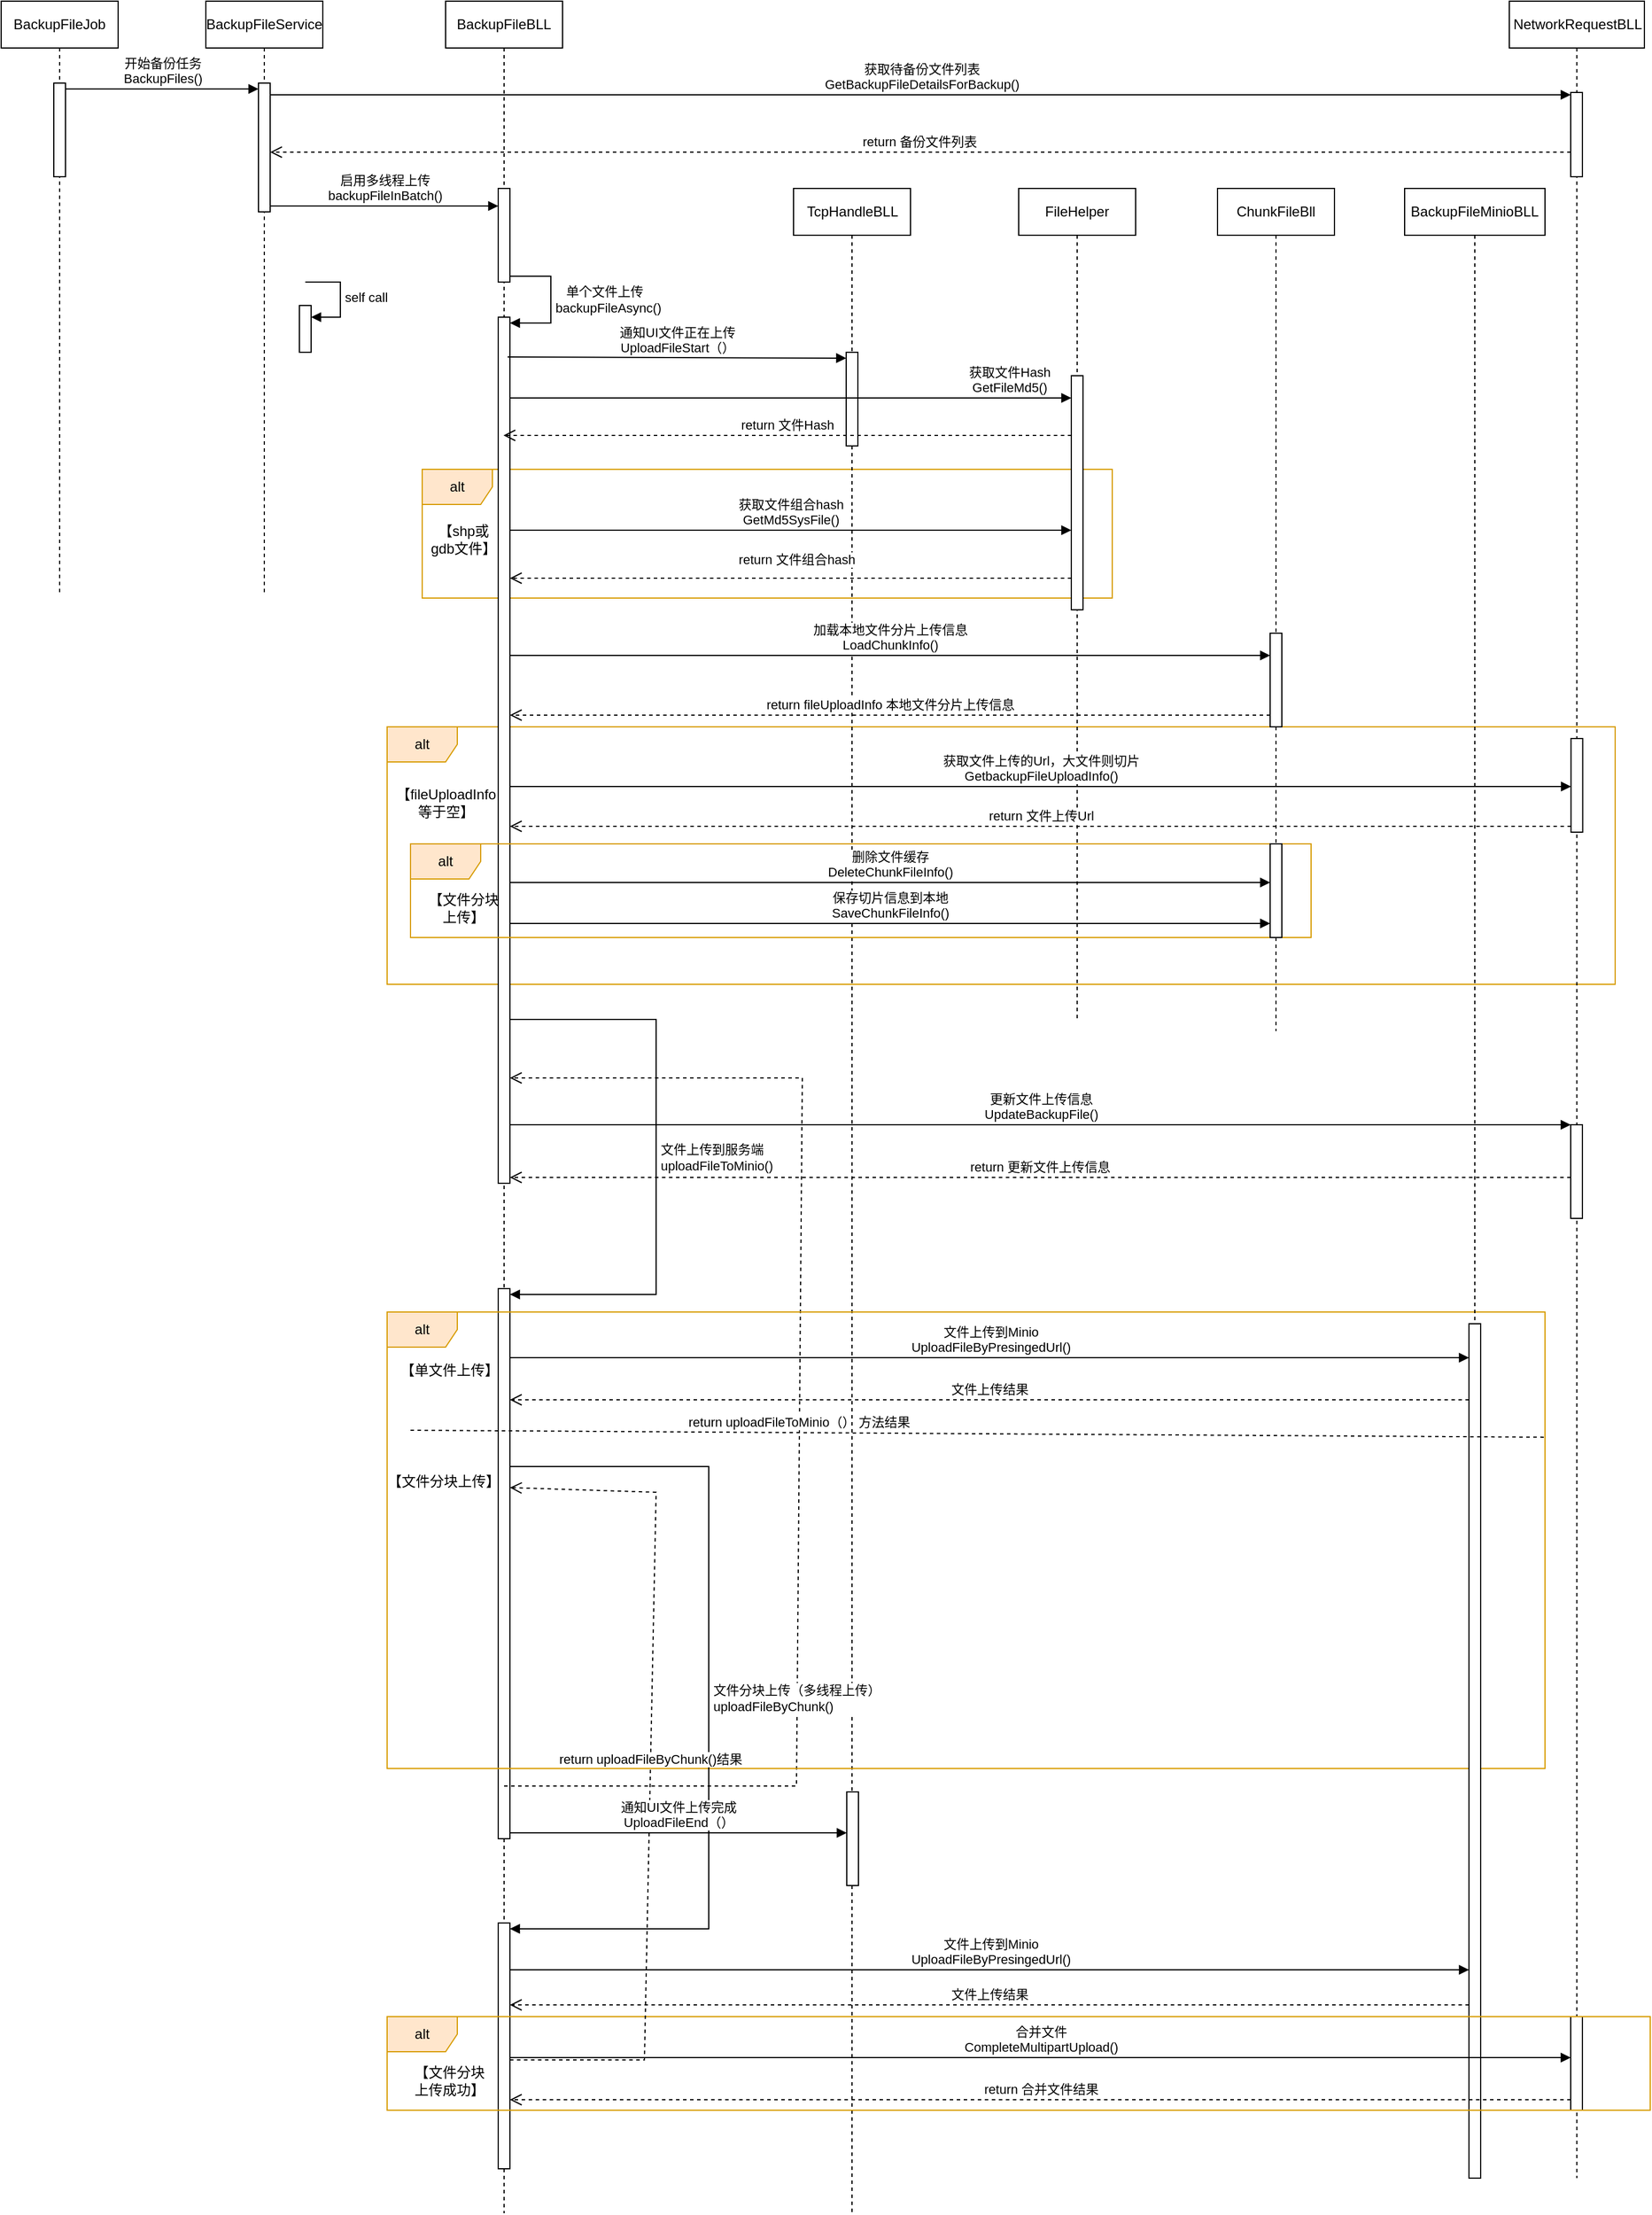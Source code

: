 <mxfile version="22.1.4" type="github">
  <diagram name="Page-1" id="9361dd3d-8414-5efd-6122-117bd74ce7a7">
    <mxGraphModel dx="1834" dy="746" grid="1" gridSize="10" guides="1" tooltips="1" connect="1" arrows="1" fold="1" page="0" pageScale="1.5" pageWidth="826" pageHeight="1169" background="none" math="0" shadow="0">
      <root>
        <mxCell id="0" />
        <mxCell id="1" parent="0" />
        <mxCell id="oIaSWCsyc41wVR5_9SYv-131" value="alt" style="shape=umlFrame;whiteSpace=wrap;html=1;pointerEvents=0;fillColor=#ffe6cc;strokeColor=#d79b00;" vertex="1" parent="1">
          <mxGeometry x="220" y="940" width="1050" height="220" as="geometry" />
        </mxCell>
        <mxCell id="oIaSWCsyc41wVR5_9SYv-118" value="alt" style="shape=umlFrame;whiteSpace=wrap;html=1;pointerEvents=0;fillColor=#ffe6cc;strokeColor=#d79b00;" vertex="1" parent="1">
          <mxGeometry x="250" y="720" width="590" height="110" as="geometry" />
        </mxCell>
        <mxCell id="oIaSWCsyc41wVR5_9SYv-89" value="BackupFileJob" style="shape=umlLifeline;perimeter=lifelinePerimeter;whiteSpace=wrap;html=1;container=1;dropTarget=0;collapsible=0;recursiveResize=0;outlineConnect=0;portConstraint=eastwest;newEdgeStyle={&quot;curved&quot;:0,&quot;rounded&quot;:0};" vertex="1" parent="1">
          <mxGeometry x="-110" y="320" width="100" height="505" as="geometry" />
        </mxCell>
        <mxCell id="oIaSWCsyc41wVR5_9SYv-90" value="" style="html=1;points=[[0,0,0,0,5],[0,1,0,0,-5],[1,0,0,0,5],[1,1,0,0,-5]];perimeter=orthogonalPerimeter;outlineConnect=0;targetShapes=umlLifeline;portConstraint=eastwest;newEdgeStyle={&quot;curved&quot;:0,&quot;rounded&quot;:0};" vertex="1" parent="oIaSWCsyc41wVR5_9SYv-89">
          <mxGeometry x="45" y="70" width="10" height="80" as="geometry" />
        </mxCell>
        <mxCell id="oIaSWCsyc41wVR5_9SYv-91" value="BackupFileService" style="shape=umlLifeline;perimeter=lifelinePerimeter;whiteSpace=wrap;html=1;container=1;dropTarget=0;collapsible=0;recursiveResize=0;outlineConnect=0;portConstraint=eastwest;newEdgeStyle={&quot;curved&quot;:0,&quot;rounded&quot;:0};" vertex="1" parent="1">
          <mxGeometry x="65" y="320" width="100" height="505" as="geometry" />
        </mxCell>
        <mxCell id="oIaSWCsyc41wVR5_9SYv-92" value="" style="html=1;points=[[0,0,0,0,5],[0,1,0,0,-5],[1,0,0,0,5],[1,1,0,0,-5]];perimeter=orthogonalPerimeter;outlineConnect=0;targetShapes=umlLifeline;portConstraint=eastwest;newEdgeStyle={&quot;curved&quot;:0,&quot;rounded&quot;:0};" vertex="1" parent="oIaSWCsyc41wVR5_9SYv-91">
          <mxGeometry x="45" y="70" width="10" height="110" as="geometry" />
        </mxCell>
        <mxCell id="oIaSWCsyc41wVR5_9SYv-94" value="开始备份任务&lt;br&gt;BackupFiles()" style="html=1;verticalAlign=bottom;endArrow=block;curved=0;rounded=0;exitX=1;exitY=0;exitDx=0;exitDy=5;exitPerimeter=0;" edge="1" parent="1" source="oIaSWCsyc41wVR5_9SYv-90" target="oIaSWCsyc41wVR5_9SYv-92">
          <mxGeometry x="0.006" width="80" relative="1" as="geometry">
            <mxPoint x="-10" y="390" as="sourcePoint" />
            <mxPoint x="160.5" y="390" as="targetPoint" />
            <mxPoint as="offset" />
          </mxGeometry>
        </mxCell>
        <mxCell id="oIaSWCsyc41wVR5_9SYv-95" value="NetworkRequestBLL" style="shape=umlLifeline;perimeter=lifelinePerimeter;whiteSpace=wrap;html=1;container=1;dropTarget=0;collapsible=0;recursiveResize=0;outlineConnect=0;portConstraint=eastwest;newEdgeStyle={&quot;curved&quot;:0,&quot;rounded&quot;:0};" vertex="1" parent="1">
          <mxGeometry x="1179.5" y="320" width="115.5" height="1860" as="geometry" />
        </mxCell>
        <mxCell id="oIaSWCsyc41wVR5_9SYv-96" value="" style="html=1;points=[[0,0,0,0,5],[0,1,0,0,-5],[1,0,0,0,5],[1,1,0,0,-5]];perimeter=orthogonalPerimeter;outlineConnect=0;targetShapes=umlLifeline;portConstraint=eastwest;newEdgeStyle={&quot;curved&quot;:0,&quot;rounded&quot;:0};" vertex="1" parent="oIaSWCsyc41wVR5_9SYv-95">
          <mxGeometry x="52.5" y="78" width="10" height="72" as="geometry" />
        </mxCell>
        <mxCell id="oIaSWCsyc41wVR5_9SYv-133" value="" style="html=1;points=[[0,0,0,0,5],[0,1,0,0,-5],[1,0,0,0,5],[1,1,0,0,-5]];perimeter=orthogonalPerimeter;outlineConnect=0;targetShapes=umlLifeline;portConstraint=eastwest;newEdgeStyle={&quot;curved&quot;:0,&quot;rounded&quot;:0};" vertex="1" parent="oIaSWCsyc41wVR5_9SYv-95">
          <mxGeometry x="52.75" y="630" width="10" height="80" as="geometry" />
        </mxCell>
        <mxCell id="oIaSWCsyc41wVR5_9SYv-165" value="" style="html=1;points=[[0,0,0,0,5],[0,1,0,0,-5],[1,0,0,0,5],[1,1,0,0,-5]];perimeter=orthogonalPerimeter;outlineConnect=0;targetShapes=umlLifeline;portConstraint=eastwest;newEdgeStyle={&quot;curved&quot;:0,&quot;rounded&quot;:0};" vertex="1" parent="oIaSWCsyc41wVR5_9SYv-95">
          <mxGeometry x="52.5" y="1722" width="10" height="80" as="geometry" />
        </mxCell>
        <mxCell id="oIaSWCsyc41wVR5_9SYv-170" value="" style="html=1;points=[[0,0,0,0,5],[0,1,0,0,-5],[1,0,0,0,5],[1,1,0,0,-5]];perimeter=orthogonalPerimeter;outlineConnect=0;targetShapes=umlLifeline;portConstraint=eastwest;newEdgeStyle={&quot;curved&quot;:0,&quot;rounded&quot;:0};" vertex="1" parent="oIaSWCsyc41wVR5_9SYv-95">
          <mxGeometry x="52.5" y="960" width="10" height="80" as="geometry" />
        </mxCell>
        <mxCell id="oIaSWCsyc41wVR5_9SYv-97" value="获取待备份文件列表&lt;br&gt;GetBackupFileDetailsForBackup()" style="html=1;verticalAlign=bottom;endArrow=block;curved=0;rounded=0;" edge="1" parent="1" target="oIaSWCsyc41wVR5_9SYv-96">
          <mxGeometry x="0.001" width="80" relative="1" as="geometry">
            <mxPoint x="120" y="400" as="sourcePoint" />
            <mxPoint x="200" y="400" as="targetPoint" />
            <mxPoint as="offset" />
          </mxGeometry>
        </mxCell>
        <mxCell id="oIaSWCsyc41wVR5_9SYv-98" value="return 备份文件列表" style="html=1;verticalAlign=bottom;endArrow=open;dashed=1;endSize=8;curved=0;rounded=0;" edge="1" parent="1" source="oIaSWCsyc41wVR5_9SYv-96">
          <mxGeometry x="0.001" relative="1" as="geometry">
            <mxPoint x="775" y="449" as="sourcePoint" />
            <mxPoint x="120" y="449" as="targetPoint" />
            <mxPoint as="offset" />
          </mxGeometry>
        </mxCell>
        <mxCell id="oIaSWCsyc41wVR5_9SYv-99" value="BackupFileBLL" style="shape=umlLifeline;perimeter=lifelinePerimeter;whiteSpace=wrap;html=1;container=1;dropTarget=0;collapsible=0;recursiveResize=0;outlineConnect=0;portConstraint=eastwest;newEdgeStyle={&quot;curved&quot;:0,&quot;rounded&quot;:0};" vertex="1" parent="1">
          <mxGeometry x="270" y="320" width="100" height="1890" as="geometry" />
        </mxCell>
        <mxCell id="oIaSWCsyc41wVR5_9SYv-100" value="" style="html=1;points=[[0,0,0,0,5],[0,1,0,0,-5],[1,0,0,0,5],[1,1,0,0,-5]];perimeter=orthogonalPerimeter;outlineConnect=0;targetShapes=umlLifeline;portConstraint=eastwest;newEdgeStyle={&quot;curved&quot;:0,&quot;rounded&quot;:0};" vertex="1" parent="oIaSWCsyc41wVR5_9SYv-99">
          <mxGeometry x="45" y="160" width="10" height="80" as="geometry" />
        </mxCell>
        <mxCell id="oIaSWCsyc41wVR5_9SYv-107" value="" style="html=1;points=[[0,0,0,0,5],[0,1,0,0,-5],[1,0,0,0,5],[1,1,0,0,-5]];perimeter=orthogonalPerimeter;outlineConnect=0;targetShapes=umlLifeline;portConstraint=eastwest;newEdgeStyle={&quot;curved&quot;:0,&quot;rounded&quot;:0};" vertex="1" parent="oIaSWCsyc41wVR5_9SYv-99">
          <mxGeometry x="45" y="270" width="10" height="740" as="geometry" />
        </mxCell>
        <mxCell id="oIaSWCsyc41wVR5_9SYv-106" value="&amp;nbsp; &amp;nbsp;单个文件上传&lt;br&gt;backupFileAsync()" style="html=1;align=left;spacingLeft=2;endArrow=block;rounded=0;edgeStyle=orthogonalEdgeStyle;curved=0;rounded=0;exitX=1;exitY=1;exitDx=0;exitDy=-5;exitPerimeter=0;entryX=1;entryY=0;entryDx=0;entryDy=5;entryPerimeter=0;" edge="1" target="oIaSWCsyc41wVR5_9SYv-107" parent="oIaSWCsyc41wVR5_9SYv-99" source="oIaSWCsyc41wVR5_9SYv-100">
          <mxGeometry relative="1" as="geometry">
            <mxPoint x="67.28" y="220" as="sourcePoint" />
            <Array as="points">
              <mxPoint x="90" y="235" />
              <mxPoint x="90" y="275" />
            </Array>
            <mxPoint x="72.28" y="250" as="targetPoint" />
            <mxPoint as="offset" />
          </mxGeometry>
        </mxCell>
        <mxCell id="oIaSWCsyc41wVR5_9SYv-143" value="" style="html=1;points=[[0,0,0,0,5],[0,1,0,0,-5],[1,0,0,0,5],[1,1,0,0,-5]];perimeter=orthogonalPerimeter;outlineConnect=0;targetShapes=umlLifeline;portConstraint=eastwest;newEdgeStyle={&quot;curved&quot;:0,&quot;rounded&quot;:0};" vertex="1" parent="oIaSWCsyc41wVR5_9SYv-99">
          <mxGeometry x="45" y="1100" width="10" height="470" as="geometry" />
        </mxCell>
        <mxCell id="oIaSWCsyc41wVR5_9SYv-145" value="文件上传到服务端&lt;br&gt;uploadFileToMinio()" style="html=1;align=left;spacingLeft=2;endArrow=block;rounded=0;edgeStyle=orthogonalEdgeStyle;curved=0;rounded=0;entryX=1;entryY=0;entryDx=0;entryDy=5;entryPerimeter=0;" edge="1" target="oIaSWCsyc41wVR5_9SYv-143" parent="oIaSWCsyc41wVR5_9SYv-99" source="oIaSWCsyc41wVR5_9SYv-107">
          <mxGeometry x="0.002" relative="1" as="geometry">
            <mxPoint x="150" y="880" as="sourcePoint" />
            <Array as="points">
              <mxPoint x="180" y="870" />
              <mxPoint x="180" y="1105" />
            </Array>
            <mxPoint x="160" y="1000" as="targetPoint" />
            <mxPoint as="offset" />
          </mxGeometry>
        </mxCell>
        <mxCell id="oIaSWCsyc41wVR5_9SYv-155" value="" style="html=1;points=[[0,0,0,0,5],[0,1,0,0,-5],[1,0,0,0,5],[1,1,0,0,-5]];perimeter=orthogonalPerimeter;outlineConnect=0;targetShapes=umlLifeline;portConstraint=eastwest;newEdgeStyle={&quot;curved&quot;:0,&quot;rounded&quot;:0};" vertex="1" parent="oIaSWCsyc41wVR5_9SYv-99">
          <mxGeometry x="45" y="1642" width="10" height="210" as="geometry" />
        </mxCell>
        <mxCell id="oIaSWCsyc41wVR5_9SYv-169" value="return&amp;nbsp;uploadFileToMinio（） 方法结果" style="html=1;verticalAlign=bottom;endArrow=open;dashed=1;endSize=8;curved=0;rounded=0;" edge="1" parent="oIaSWCsyc41wVR5_9SYv-99" source="oIaSWCsyc41wVR5_9SYv-99" target="oIaSWCsyc41wVR5_9SYv-107">
          <mxGeometry relative="1" as="geometry">
            <mxPoint x="180" y="1539" as="sourcePoint" />
            <mxPoint x="180" y="1050" as="targetPoint" />
            <Array as="points">
              <mxPoint x="300" y="1525" />
              <mxPoint x="305" y="920" />
            </Array>
            <mxPoint as="offset" />
          </mxGeometry>
        </mxCell>
        <mxCell id="oIaSWCsyc41wVR5_9SYv-101" value="启用多线程上传&lt;br&gt;backupFileInBatch()" style="html=1;verticalAlign=bottom;endArrow=block;curved=0;rounded=0;exitX=1;exitY=1;exitDx=0;exitDy=-5;exitPerimeter=0;" edge="1" parent="1" source="oIaSWCsyc41wVR5_9SYv-92" target="oIaSWCsyc41wVR5_9SYv-100">
          <mxGeometry x="0.005" width="80" relative="1" as="geometry">
            <mxPoint x="120" y="490" as="sourcePoint" />
            <mxPoint x="200" y="490" as="targetPoint" />
            <mxPoint as="offset" />
          </mxGeometry>
        </mxCell>
        <mxCell id="oIaSWCsyc41wVR5_9SYv-103" value="" style="html=1;points=[[0,0,0,0,5],[0,1,0,0,-5],[1,0,0,0,5],[1,1,0,0,-5]];perimeter=orthogonalPerimeter;outlineConnect=0;targetShapes=umlLifeline;portConstraint=eastwest;newEdgeStyle={&quot;curved&quot;:0,&quot;rounded&quot;:0};" vertex="1" parent="1">
          <mxGeometry x="145" y="580" width="10" height="40" as="geometry" />
        </mxCell>
        <mxCell id="oIaSWCsyc41wVR5_9SYv-104" value="self call" style="html=1;align=left;spacingLeft=2;endArrow=block;rounded=0;edgeStyle=orthogonalEdgeStyle;curved=0;rounded=0;" edge="1" target="oIaSWCsyc41wVR5_9SYv-103" parent="1">
          <mxGeometry relative="1" as="geometry">
            <mxPoint x="150" y="560" as="sourcePoint" />
            <Array as="points">
              <mxPoint x="180" y="590" />
            </Array>
          </mxGeometry>
        </mxCell>
        <mxCell id="oIaSWCsyc41wVR5_9SYv-108" value="TcpHandleBLL" style="shape=umlLifeline;perimeter=lifelinePerimeter;whiteSpace=wrap;html=1;container=1;dropTarget=0;collapsible=0;recursiveResize=0;outlineConnect=0;portConstraint=eastwest;newEdgeStyle={&quot;curved&quot;:0,&quot;rounded&quot;:0};" vertex="1" parent="1">
          <mxGeometry x="567.5" y="480" width="100" height="1730" as="geometry" />
        </mxCell>
        <mxCell id="oIaSWCsyc41wVR5_9SYv-109" value="" style="html=1;points=[[0,0,0,0,5],[0,1,0,0,-5],[1,0,0,0,5],[1,1,0,0,-5]];perimeter=orthogonalPerimeter;outlineConnect=0;targetShapes=umlLifeline;portConstraint=eastwest;newEdgeStyle={&quot;curved&quot;:0,&quot;rounded&quot;:0};" vertex="1" parent="oIaSWCsyc41wVR5_9SYv-108">
          <mxGeometry x="45" y="140" width="10" height="80" as="geometry" />
        </mxCell>
        <mxCell id="oIaSWCsyc41wVR5_9SYv-173" value="" style="html=1;points=[[0,0,0,0,5],[0,1,0,0,-5],[1,0,0,0,5],[1,1,0,0,-5]];perimeter=orthogonalPerimeter;outlineConnect=0;targetShapes=umlLifeline;portConstraint=eastwest;newEdgeStyle={&quot;curved&quot;:0,&quot;rounded&quot;:0};" vertex="1" parent="oIaSWCsyc41wVR5_9SYv-108">
          <mxGeometry x="45.5" y="1370" width="10" height="80" as="geometry" />
        </mxCell>
        <mxCell id="oIaSWCsyc41wVR5_9SYv-112" value="通知UI文件正在上传&lt;br&gt;UploadFileStart（）" style="html=1;verticalAlign=bottom;endArrow=block;curved=0;rounded=0;exitX=0.8;exitY=0.388;exitDx=0;exitDy=0;exitPerimeter=0;entryX=0;entryY=0;entryDx=0;entryDy=5;entryPerimeter=0;" edge="1" parent="1" target="oIaSWCsyc41wVR5_9SYv-109">
          <mxGeometry width="80" relative="1" as="geometry">
            <mxPoint x="323" y="624.04" as="sourcePoint" />
            <mxPoint x="605" y="624.04" as="targetPoint" />
          </mxGeometry>
        </mxCell>
        <mxCell id="oIaSWCsyc41wVR5_9SYv-113" value="FileHelper" style="shape=umlLifeline;perimeter=lifelinePerimeter;whiteSpace=wrap;html=1;container=1;dropTarget=0;collapsible=0;recursiveResize=0;outlineConnect=0;portConstraint=eastwest;newEdgeStyle={&quot;curved&quot;:0,&quot;rounded&quot;:0};" vertex="1" parent="1">
          <mxGeometry x="760" y="480" width="100" height="710" as="geometry" />
        </mxCell>
        <mxCell id="oIaSWCsyc41wVR5_9SYv-114" value="" style="html=1;points=[[0,0,0,0,5],[0,1,0,0,-5],[1,0,0,0,5],[1,1,0,0,-5]];perimeter=orthogonalPerimeter;outlineConnect=0;targetShapes=umlLifeline;portConstraint=eastwest;newEdgeStyle={&quot;curved&quot;:0,&quot;rounded&quot;:0};" vertex="1" parent="oIaSWCsyc41wVR5_9SYv-113">
          <mxGeometry x="45" y="160" width="10" height="200" as="geometry" />
        </mxCell>
        <mxCell id="oIaSWCsyc41wVR5_9SYv-115" value="获取文件Hash&lt;br&gt;GetFileMd5()" style="html=1;verticalAlign=bottom;endArrow=block;curved=0;rounded=0;" edge="1" parent="1" target="oIaSWCsyc41wVR5_9SYv-114">
          <mxGeometry x="0.779" width="80" relative="1" as="geometry">
            <mxPoint x="325" y="659" as="sourcePoint" />
            <mxPoint x="440" y="659" as="targetPoint" />
            <mxPoint as="offset" />
          </mxGeometry>
        </mxCell>
        <mxCell id="oIaSWCsyc41wVR5_9SYv-116" value="return 文件Hash" style="html=1;verticalAlign=bottom;endArrow=open;dashed=1;endSize=8;curved=0;rounded=0;" edge="1" parent="1">
          <mxGeometry relative="1" as="geometry">
            <mxPoint x="805" y="691" as="sourcePoint" />
            <mxPoint x="319.5" y="691" as="targetPoint" />
          </mxGeometry>
        </mxCell>
        <mxCell id="oIaSWCsyc41wVR5_9SYv-119" value="【shp或&lt;br style=&quot;border-color: var(--border-color);&quot;&gt;gdb文件】" style="text;html=1;align=center;verticalAlign=middle;resizable=0;points=[];autosize=1;strokeColor=none;fillColor=none;" vertex="1" parent="1">
          <mxGeometry x="245" y="760" width="80" height="40" as="geometry" />
        </mxCell>
        <mxCell id="oIaSWCsyc41wVR5_9SYv-123" value="获取文件组合hash&lt;br&gt;GetMd5SysFile()" style="html=1;verticalAlign=bottom;endArrow=block;curved=0;rounded=0;" edge="1" parent="1">
          <mxGeometry width="80" relative="1" as="geometry">
            <mxPoint x="325" y="772" as="sourcePoint" />
            <mxPoint x="805" y="772" as="targetPoint" />
          </mxGeometry>
        </mxCell>
        <mxCell id="oIaSWCsyc41wVR5_9SYv-125" value="ChunkFileBll" style="shape=umlLifeline;perimeter=lifelinePerimeter;whiteSpace=wrap;html=1;container=1;dropTarget=0;collapsible=0;recursiveResize=0;outlineConnect=0;portConstraint=eastwest;newEdgeStyle={&quot;curved&quot;:0,&quot;rounded&quot;:0};" vertex="1" parent="1">
          <mxGeometry x="930" y="480" width="100" height="720" as="geometry" />
        </mxCell>
        <mxCell id="oIaSWCsyc41wVR5_9SYv-126" value="" style="html=1;points=[[0,0,0,0,5],[0,1,0,0,-5],[1,0,0,0,5],[1,1,0,0,-5]];perimeter=orthogonalPerimeter;outlineConnect=0;targetShapes=umlLifeline;portConstraint=eastwest;newEdgeStyle={&quot;curved&quot;:0,&quot;rounded&quot;:0};" vertex="1" parent="oIaSWCsyc41wVR5_9SYv-125">
          <mxGeometry x="45" y="380" width="10" height="80" as="geometry" />
        </mxCell>
        <mxCell id="oIaSWCsyc41wVR5_9SYv-127" value="return 文件组合hash" style="html=1;verticalAlign=bottom;endArrow=open;dashed=1;endSize=8;curved=0;rounded=0;" edge="1" parent="1">
          <mxGeometry x="-0.021" y="-7" relative="1" as="geometry">
            <mxPoint x="805" y="813" as="sourcePoint" />
            <mxPoint x="325" y="813" as="targetPoint" />
            <mxPoint as="offset" />
          </mxGeometry>
        </mxCell>
        <mxCell id="oIaSWCsyc41wVR5_9SYv-129" value="加载本地文件分片上传信息&lt;br&gt;LoadChunkInfo()" style="html=1;verticalAlign=bottom;endArrow=block;curved=0;rounded=0;entryX=0;entryY=0;entryDx=0;entryDy=5;entryPerimeter=0;" edge="1" parent="1">
          <mxGeometry width="80" relative="1" as="geometry">
            <mxPoint x="325" y="879" as="sourcePoint" />
            <mxPoint x="975" y="879" as="targetPoint" />
            <mxPoint as="offset" />
          </mxGeometry>
        </mxCell>
        <mxCell id="oIaSWCsyc41wVR5_9SYv-130" value="return&amp;nbsp;fileUploadInfo 本地文件分片上传信息" style="html=1;verticalAlign=bottom;endArrow=open;dashed=1;endSize=8;curved=0;rounded=0;" edge="1" parent="1">
          <mxGeometry relative="1" as="geometry">
            <mxPoint x="975" y="930" as="sourcePoint" />
            <mxPoint x="325" y="930" as="targetPoint" />
            <mxPoint as="offset" />
          </mxGeometry>
        </mxCell>
        <mxCell id="oIaSWCsyc41wVR5_9SYv-132" value="【fileUploadInfo&lt;br style=&quot;border-color: var(--border-color);&quot;&gt;等于空】" style="text;html=1;align=center;verticalAlign=middle;resizable=0;points=[];autosize=1;strokeColor=none;fillColor=none;" vertex="1" parent="1">
          <mxGeometry x="215" y="985" width="110" height="40" as="geometry" />
        </mxCell>
        <mxCell id="oIaSWCsyc41wVR5_9SYv-134" value="获取文件上传的Url，大文件则切片&lt;br&gt;GetbackupFileUploadInfo()" style="html=1;verticalAlign=bottom;endArrow=block;curved=0;rounded=0;" edge="1" parent="1" target="oIaSWCsyc41wVR5_9SYv-133">
          <mxGeometry width="80" relative="1" as="geometry">
            <mxPoint x="325" y="991" as="sourcePoint" />
            <mxPoint x="1120.25" y="991" as="targetPoint" />
          </mxGeometry>
        </mxCell>
        <mxCell id="oIaSWCsyc41wVR5_9SYv-135" value="alt" style="shape=umlFrame;whiteSpace=wrap;html=1;pointerEvents=0;fillColor=#ffe6cc;strokeColor=#d79b00;" vertex="1" parent="1">
          <mxGeometry x="240" y="1040" width="770" height="80" as="geometry" />
        </mxCell>
        <mxCell id="oIaSWCsyc41wVR5_9SYv-137" value="【单文件上传】" style="text;html=1;align=center;verticalAlign=middle;resizable=0;points=[];autosize=1;strokeColor=none;fillColor=none;" vertex="1" parent="1">
          <mxGeometry x="218" y="1475" width="110" height="30" as="geometry" />
        </mxCell>
        <mxCell id="oIaSWCsyc41wVR5_9SYv-138" value="" style="html=1;points=[[0,0,0,0,5],[0,1,0,0,-5],[1,0,0,0,5],[1,1,0,0,-5]];perimeter=orthogonalPerimeter;outlineConnect=0;targetShapes=umlLifeline;portConstraint=eastwest;newEdgeStyle={&quot;curved&quot;:0,&quot;rounded&quot;:0};" vertex="1" parent="1">
          <mxGeometry x="975" y="1040" width="10" height="80" as="geometry" />
        </mxCell>
        <mxCell id="oIaSWCsyc41wVR5_9SYv-140" value="return 文件上传Url" style="html=1;verticalAlign=bottom;endArrow=open;dashed=1;endSize=8;curved=0;rounded=0;exitX=0;exitY=1;exitDx=0;exitDy=-5;exitPerimeter=0;" edge="1" parent="1" source="oIaSWCsyc41wVR5_9SYv-133" target="oIaSWCsyc41wVR5_9SYv-107">
          <mxGeometry relative="1" as="geometry">
            <mxPoint x="1080" y="1020" as="sourcePoint" />
            <mxPoint x="1000" y="1020" as="targetPoint" />
          </mxGeometry>
        </mxCell>
        <mxCell id="oIaSWCsyc41wVR5_9SYv-141" value="删除文件缓存&lt;br&gt;DeleteChunkFileInfo()" style="html=1;verticalAlign=bottom;endArrow=block;curved=0;rounded=0;" edge="1" parent="1">
          <mxGeometry width="80" relative="1" as="geometry">
            <mxPoint x="325" y="1073" as="sourcePoint" />
            <mxPoint x="975" y="1073" as="targetPoint" />
          </mxGeometry>
        </mxCell>
        <mxCell id="oIaSWCsyc41wVR5_9SYv-142" value="保存切片信息到本地&lt;br&gt;SaveChunkFileInfo()" style="html=1;verticalAlign=bottom;endArrow=block;curved=0;rounded=0;" edge="1" parent="1">
          <mxGeometry width="80" relative="1" as="geometry">
            <mxPoint x="325" y="1108" as="sourcePoint" />
            <mxPoint x="975" y="1108" as="targetPoint" />
            <mxPoint as="offset" />
          </mxGeometry>
        </mxCell>
        <mxCell id="oIaSWCsyc41wVR5_9SYv-147" value="alt" style="shape=umlFrame;whiteSpace=wrap;html=1;pointerEvents=0;fillColor=#ffe6cc;strokeColor=#d79b00;" vertex="1" parent="1">
          <mxGeometry x="220" y="1440" width="990" height="390" as="geometry" />
        </mxCell>
        <mxCell id="oIaSWCsyc41wVR5_9SYv-148" value="文件上传到Minio&lt;br&gt;UploadFileByPresingedUrl()" style="html=1;verticalAlign=bottom;endArrow=block;curved=0;rounded=0;" edge="1" parent="1" target="oIaSWCsyc41wVR5_9SYv-146">
          <mxGeometry x="0.001" width="80" relative="1" as="geometry">
            <mxPoint x="325" y="1479" as="sourcePoint" />
            <mxPoint x="1135" y="1479" as="targetPoint" />
            <mxPoint as="offset" />
          </mxGeometry>
        </mxCell>
        <mxCell id="oIaSWCsyc41wVR5_9SYv-149" value="BackupFileMinioBLL" style="shape=umlLifeline;perimeter=lifelinePerimeter;whiteSpace=wrap;html=1;container=1;dropTarget=0;collapsible=0;recursiveResize=0;outlineConnect=0;portConstraint=eastwest;newEdgeStyle={&quot;curved&quot;:0,&quot;rounded&quot;:0};" vertex="1" parent="1">
          <mxGeometry x="1090" y="480" width="120" height="1700" as="geometry" />
        </mxCell>
        <mxCell id="oIaSWCsyc41wVR5_9SYv-146" value="" style="html=1;points=[[0,0,0,0,5],[0,1,0,0,-5],[1,0,0,0,5],[1,1,0,0,-5]];perimeter=orthogonalPerimeter;outlineConnect=0;targetShapes=umlLifeline;portConstraint=eastwest;newEdgeStyle={&quot;curved&quot;:0,&quot;rounded&quot;:0};" vertex="1" parent="oIaSWCsyc41wVR5_9SYv-149">
          <mxGeometry x="55" y="970" width="10" height="730" as="geometry" />
        </mxCell>
        <mxCell id="oIaSWCsyc41wVR5_9SYv-151" value="文件上传结果" style="html=1;verticalAlign=bottom;endArrow=open;dashed=1;endSize=8;curved=0;rounded=0;" edge="1" parent="1" source="oIaSWCsyc41wVR5_9SYv-146">
          <mxGeometry relative="1" as="geometry">
            <mxPoint x="1135" y="1515" as="sourcePoint" />
            <mxPoint x="325" y="1515" as="targetPoint" />
          </mxGeometry>
        </mxCell>
        <mxCell id="oIaSWCsyc41wVR5_9SYv-152" value="" style="endArrow=none;dashed=1;html=1;rounded=0;entryX=1;entryY=0.614;entryDx=0;entryDy=0;entryPerimeter=0;" edge="1" parent="1">
          <mxGeometry width="50" height="50" relative="1" as="geometry">
            <mxPoint x="240" y="1541" as="sourcePoint" />
            <mxPoint x="1210" y="1546.96" as="targetPoint" />
          </mxGeometry>
        </mxCell>
        <mxCell id="oIaSWCsyc41wVR5_9SYv-153" value="【文件分块上传】" style="text;html=1;align=center;verticalAlign=middle;resizable=0;points=[];autosize=1;strokeColor=none;fillColor=none;" vertex="1" parent="1">
          <mxGeometry x="208" y="1570" width="120" height="30" as="geometry" />
        </mxCell>
        <mxCell id="oIaSWCsyc41wVR5_9SYv-154" value="【文件分块&lt;br&gt;上传】" style="text;html=1;align=center;verticalAlign=middle;resizable=0;points=[];autosize=1;strokeColor=none;fillColor=none;" vertex="1" parent="1">
          <mxGeometry x="245" y="1075" width="80" height="40" as="geometry" />
        </mxCell>
        <mxCell id="oIaSWCsyc41wVR5_9SYv-156" value="文件分块上传（多线程上传）&lt;br&gt;uploadFileByChunk()" style="html=1;align=left;spacingLeft=2;endArrow=block;rounded=0;edgeStyle=orthogonalEdgeStyle;curved=0;rounded=0;entryX=1;entryY=0;entryDx=0;entryDy=5;entryPerimeter=0;" edge="1" parent="1" target="oIaSWCsyc41wVR5_9SYv-155">
          <mxGeometry x="0.002" relative="1" as="geometry">
            <mxPoint x="325" y="1572" as="sourcePoint" />
            <Array as="points">
              <mxPoint x="495" y="1572" />
              <mxPoint x="495" y="1967" />
            </Array>
            <mxPoint x="370" y="1807" as="targetPoint" />
            <mxPoint as="offset" />
          </mxGeometry>
        </mxCell>
        <mxCell id="oIaSWCsyc41wVR5_9SYv-157" value="文件上传到Minio&lt;br&gt;UploadFileByPresingedUrl()" style="html=1;verticalAlign=bottom;endArrow=block;curved=0;rounded=0;" edge="1" parent="1">
          <mxGeometry x="0.001" width="80" relative="1" as="geometry">
            <mxPoint x="325" y="2002" as="sourcePoint" />
            <mxPoint x="1145" y="2002" as="targetPoint" />
            <mxPoint as="offset" />
          </mxGeometry>
        </mxCell>
        <mxCell id="oIaSWCsyc41wVR5_9SYv-160" value="文件上传结果" style="html=1;verticalAlign=bottom;endArrow=open;dashed=1;endSize=8;curved=0;rounded=0;" edge="1" parent="1">
          <mxGeometry relative="1" as="geometry">
            <mxPoint x="1145" y="2032" as="sourcePoint" />
            <mxPoint x="325" y="2032" as="targetPoint" />
          </mxGeometry>
        </mxCell>
        <mxCell id="oIaSWCsyc41wVR5_9SYv-163" value="alt" style="shape=umlFrame;whiteSpace=wrap;html=1;pointerEvents=0;fillColor=#ffe6cc;strokeColor=#d79b00;" vertex="1" parent="1">
          <mxGeometry x="220" y="2042" width="1080" height="80" as="geometry" />
        </mxCell>
        <mxCell id="oIaSWCsyc41wVR5_9SYv-164" value="【文件分块&lt;br&gt;上传成功】" style="text;html=1;align=center;verticalAlign=middle;resizable=0;points=[];autosize=1;strokeColor=none;fillColor=none;" vertex="1" parent="1">
          <mxGeometry x="233" y="2077" width="80" height="40" as="geometry" />
        </mxCell>
        <mxCell id="oIaSWCsyc41wVR5_9SYv-166" value="合并文件&lt;br&gt;CompleteMultipartUpload()" style="html=1;verticalAlign=bottom;endArrow=block;curved=0;rounded=0;" edge="1" parent="1">
          <mxGeometry width="80" relative="1" as="geometry">
            <mxPoint x="325" y="2077" as="sourcePoint" />
            <mxPoint x="1232" y="2077" as="targetPoint" />
          </mxGeometry>
        </mxCell>
        <mxCell id="oIaSWCsyc41wVR5_9SYv-167" value="return 合并文件结果" style="html=1;verticalAlign=bottom;endArrow=open;dashed=1;endSize=8;curved=0;rounded=0;" edge="1" parent="1">
          <mxGeometry relative="1" as="geometry">
            <mxPoint x="1232" y="2113" as="sourcePoint" />
            <mxPoint x="325" y="2113" as="targetPoint" />
          </mxGeometry>
        </mxCell>
        <mxCell id="oIaSWCsyc41wVR5_9SYv-168" value="return&amp;nbsp;uploadFileByChunk()结果" style="html=1;verticalAlign=bottom;endArrow=open;dashed=1;endSize=8;curved=0;rounded=0;exitX=1;exitY=1;exitDx=0;exitDy=-5;exitPerimeter=0;entryX=0.975;entryY=1.2;entryDx=0;entryDy=0;entryPerimeter=0;" edge="1" parent="1">
          <mxGeometry x="0.001" relative="1" as="geometry">
            <mxPoint x="325" y="2079" as="sourcePoint" />
            <mxPoint x="325" y="1590" as="targetPoint" />
            <Array as="points">
              <mxPoint x="440" y="2079" />
              <mxPoint x="450" y="1594" />
            </Array>
            <mxPoint as="offset" />
          </mxGeometry>
        </mxCell>
        <mxCell id="oIaSWCsyc41wVR5_9SYv-171" value="更新文件上传信息&lt;br&gt;UpdateBackupFile()" style="html=1;verticalAlign=bottom;endArrow=block;curved=0;rounded=0;" edge="1" parent="1" source="oIaSWCsyc41wVR5_9SYv-107" target="oIaSWCsyc41wVR5_9SYv-170">
          <mxGeometry width="80" relative="1" as="geometry">
            <mxPoint x="360" y="1300" as="sourcePoint" />
            <mxPoint x="440" y="1300" as="targetPoint" />
          </mxGeometry>
        </mxCell>
        <mxCell id="oIaSWCsyc41wVR5_9SYv-172" value="return 更新文件上传信息" style="html=1;verticalAlign=bottom;endArrow=open;dashed=1;endSize=8;curved=0;rounded=0;entryX=1;entryY=1;entryDx=0;entryDy=-5;entryPerimeter=0;" edge="1" parent="1" source="oIaSWCsyc41wVR5_9SYv-170" target="oIaSWCsyc41wVR5_9SYv-107">
          <mxGeometry x="0.001" relative="1" as="geometry">
            <mxPoint x="1040" y="1330" as="sourcePoint" />
            <mxPoint x="960" y="1330" as="targetPoint" />
            <mxPoint as="offset" />
          </mxGeometry>
        </mxCell>
        <mxCell id="oIaSWCsyc41wVR5_9SYv-174" value="通知UI文件上传完成&lt;br&gt;UploadFileEnd（）" style="html=1;verticalAlign=bottom;endArrow=block;curved=0;rounded=0;exitX=1;exitY=1;exitDx=0;exitDy=-5;exitPerimeter=0;" edge="1" parent="1" source="oIaSWCsyc41wVR5_9SYv-143" target="oIaSWCsyc41wVR5_9SYv-173">
          <mxGeometry width="80" relative="1" as="geometry">
            <mxPoint x="340" y="1870" as="sourcePoint" />
            <mxPoint x="420" y="1870" as="targetPoint" />
            <mxPoint as="offset" />
          </mxGeometry>
        </mxCell>
      </root>
    </mxGraphModel>
  </diagram>
</mxfile>
